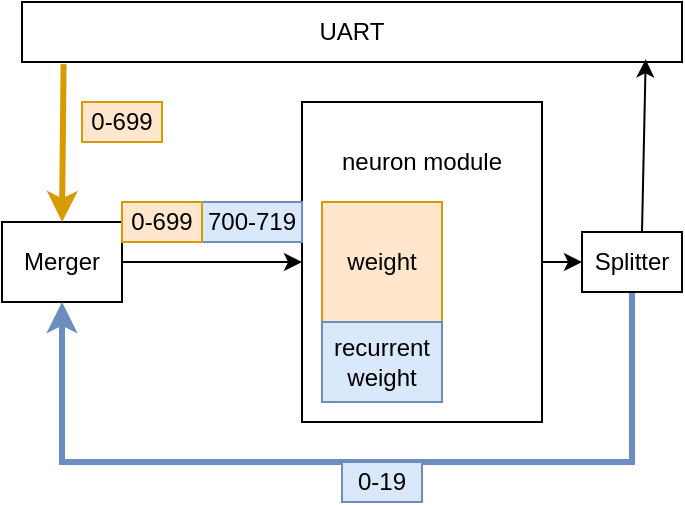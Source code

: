 <mxfile version="24.4.6" type="github">
  <diagram name="Page-1" id="7mhFeq_YFg0wfLDGkRy8">
    <mxGraphModel dx="683" dy="378" grid="1" gridSize="10" guides="1" tooltips="1" connect="1" arrows="1" fold="1" page="1" pageScale="1" pageWidth="850" pageHeight="1100" math="0" shadow="0">
      <root>
        <mxCell id="0" />
        <mxCell id="1" parent="0" />
        <mxCell id="CXMakOzYmPL1eDmDMZDL-10" style="edgeStyle=orthogonalEdgeStyle;rounded=0;orthogonalLoop=1;jettySize=auto;html=1;exitX=1;exitY=0.5;exitDx=0;exitDy=0;entryX=0;entryY=0.5;entryDx=0;entryDy=0;" edge="1" parent="1" source="CXMakOzYmPL1eDmDMZDL-1" target="CXMakOzYmPL1eDmDMZDL-9">
          <mxGeometry relative="1" as="geometry" />
        </mxCell>
        <mxCell id="CXMakOzYmPL1eDmDMZDL-1" value="&lt;div&gt;neuron module&lt;/div&gt;&lt;div&gt;&lt;br&gt;&lt;/div&gt;&lt;div&gt;&lt;br&gt;&lt;/div&gt;&lt;div&gt;&lt;br&gt;&lt;/div&gt;&lt;div&gt;&lt;br&gt;&lt;/div&gt;&lt;div&gt;&lt;br&gt;&lt;/div&gt;&lt;div&gt;&lt;br&gt;&lt;/div&gt;&lt;div&gt;&lt;br&gt;&lt;/div&gt;" style="rounded=0;whiteSpace=wrap;html=1;" vertex="1" parent="1">
          <mxGeometry x="170" y="120" width="120" height="160" as="geometry" />
        </mxCell>
        <mxCell id="CXMakOzYmPL1eDmDMZDL-2" value="weight" style="rounded=0;whiteSpace=wrap;html=1;fillColor=#ffe6cc;strokeColor=#d79b00;" vertex="1" parent="1">
          <mxGeometry x="180" y="170" width="60" height="60" as="geometry" />
        </mxCell>
        <mxCell id="CXMakOzYmPL1eDmDMZDL-3" value="&lt;div&gt;recurrent&lt;/div&gt;&lt;div&gt;weight&lt;br&gt;&lt;/div&gt;" style="rounded=0;whiteSpace=wrap;html=1;fillColor=#dae8fc;strokeColor=#6c8ebf;" vertex="1" parent="1">
          <mxGeometry x="180" y="230" width="60" height="40" as="geometry" />
        </mxCell>
        <mxCell id="CXMakOzYmPL1eDmDMZDL-6" style="edgeStyle=orthogonalEdgeStyle;rounded=0;orthogonalLoop=1;jettySize=auto;html=1;exitX=1;exitY=0.5;exitDx=0;exitDy=0;" edge="1" parent="1" source="CXMakOzYmPL1eDmDMZDL-5" target="CXMakOzYmPL1eDmDMZDL-1">
          <mxGeometry relative="1" as="geometry" />
        </mxCell>
        <mxCell id="CXMakOzYmPL1eDmDMZDL-5" value="Merger" style="rounded=0;whiteSpace=wrap;html=1;" vertex="1" parent="1">
          <mxGeometry x="20" y="180" width="60" height="40" as="geometry" />
        </mxCell>
        <mxCell id="CXMakOzYmPL1eDmDMZDL-8" value="0-699" style="text;html=1;align=center;verticalAlign=middle;whiteSpace=wrap;rounded=0;fillColor=#ffe6cc;strokeColor=#d79b00;" vertex="1" parent="1">
          <mxGeometry x="60" y="120" width="40" height="20" as="geometry" />
        </mxCell>
        <mxCell id="CXMakOzYmPL1eDmDMZDL-12" style="edgeStyle=orthogonalEdgeStyle;rounded=0;orthogonalLoop=1;jettySize=auto;html=1;exitX=0.5;exitY=1;exitDx=0;exitDy=0;entryX=0.5;entryY=1;entryDx=0;entryDy=0;fillColor=#dae8fc;strokeColor=#6c8ebf;strokeWidth=3;" edge="1" parent="1" source="CXMakOzYmPL1eDmDMZDL-9" target="CXMakOzYmPL1eDmDMZDL-5">
          <mxGeometry relative="1" as="geometry">
            <Array as="points">
              <mxPoint x="335" y="300" />
              <mxPoint x="50" y="300" />
            </Array>
          </mxGeometry>
        </mxCell>
        <mxCell id="CXMakOzYmPL1eDmDMZDL-9" value="Splitter" style="rounded=0;whiteSpace=wrap;html=1;" vertex="1" parent="1">
          <mxGeometry x="310" y="185" width="50" height="30" as="geometry" />
        </mxCell>
        <mxCell id="CXMakOzYmPL1eDmDMZDL-11" value="UART" style="rounded=0;whiteSpace=wrap;html=1;" vertex="1" parent="1">
          <mxGeometry x="30" y="70" width="330" height="30" as="geometry" />
        </mxCell>
        <mxCell id="CXMakOzYmPL1eDmDMZDL-13" value="" style="endArrow=classic;html=1;rounded=0;entryX=0.945;entryY=0.956;entryDx=0;entryDy=0;entryPerimeter=0;" edge="1" parent="1" target="CXMakOzYmPL1eDmDMZDL-11">
          <mxGeometry width="50" height="50" relative="1" as="geometry">
            <mxPoint x="340" y="185" as="sourcePoint" />
            <mxPoint x="390" y="135" as="targetPoint" />
          </mxGeometry>
        </mxCell>
        <mxCell id="CXMakOzYmPL1eDmDMZDL-14" value="&lt;div&gt;0-19&lt;/div&gt;" style="text;html=1;align=center;verticalAlign=middle;whiteSpace=wrap;rounded=0;fillColor=#dae8fc;strokeColor=#6c8ebf;" vertex="1" parent="1">
          <mxGeometry x="190" y="300" width="40" height="20" as="geometry" />
        </mxCell>
        <mxCell id="CXMakOzYmPL1eDmDMZDL-15" value="700-719" style="text;html=1;align=center;verticalAlign=middle;whiteSpace=wrap;rounded=0;fillColor=#dae8fc;strokeColor=#6c8ebf;" vertex="1" parent="1">
          <mxGeometry x="120" y="170" width="50" height="20" as="geometry" />
        </mxCell>
        <mxCell id="CXMakOzYmPL1eDmDMZDL-17" value="0-699" style="text;html=1;align=center;verticalAlign=middle;whiteSpace=wrap;rounded=0;fillColor=#ffe6cc;strokeColor=#d79b00;" vertex="1" parent="1">
          <mxGeometry x="80" y="170" width="40" height="20" as="geometry" />
        </mxCell>
        <mxCell id="CXMakOzYmPL1eDmDMZDL-19" value="" style="endArrow=classic;html=1;rounded=0;entryX=0.5;entryY=0;entryDx=0;entryDy=0;exitX=0.063;exitY=1.035;exitDx=0;exitDy=0;exitPerimeter=0;fillColor=#ffe6cc;strokeColor=#d79b00;strokeWidth=3;" edge="1" parent="1" source="CXMakOzYmPL1eDmDMZDL-11" target="CXMakOzYmPL1eDmDMZDL-5">
          <mxGeometry width="50" height="50" relative="1" as="geometry">
            <mxPoint x="10" y="160" as="sourcePoint" />
            <mxPoint x="60" y="110" as="targetPoint" />
          </mxGeometry>
        </mxCell>
      </root>
    </mxGraphModel>
  </diagram>
</mxfile>
